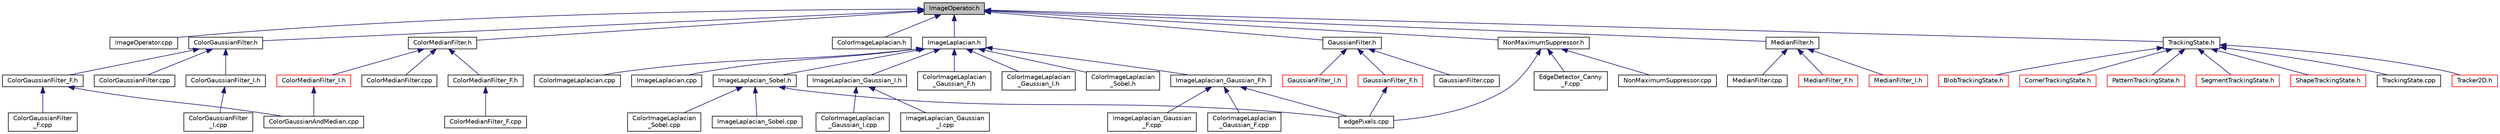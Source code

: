 digraph "ImageOperator.h"
{
  edge [fontname="Helvetica",fontsize="10",labelfontname="Helvetica",labelfontsize="10"];
  node [fontname="Helvetica",fontsize="10",shape=record];
  Node1 [label="ImageOperator.h",height=0.2,width=0.4,color="black", fillcolor="grey75", style="filled", fontcolor="black"];
  Node1 -> Node2 [dir="back",color="midnightblue",fontsize="10",style="solid",fontname="Helvetica"];
  Node2 [label="ImageOperator.cpp",height=0.2,width=0.4,color="black", fillcolor="white", style="filled",URL="$ImageOperator_8cpp.html"];
  Node1 -> Node3 [dir="back",color="midnightblue",fontsize="10",style="solid",fontname="Helvetica"];
  Node3 [label="ColorGaussianFilter.h",height=0.2,width=0.4,color="black", fillcolor="white", style="filled",URL="$ColorGaussianFilter_8h.html"];
  Node3 -> Node4 [dir="back",color="midnightblue",fontsize="10",style="solid",fontname="Helvetica"];
  Node4 [label="ColorGaussianFilter.cpp",height=0.2,width=0.4,color="black", fillcolor="white", style="filled",URL="$ColorGaussianFilter_8cpp.html"];
  Node3 -> Node5 [dir="back",color="midnightblue",fontsize="10",style="solid",fontname="Helvetica"];
  Node5 [label="ColorGaussianFilter_F.h",height=0.2,width=0.4,color="black", fillcolor="white", style="filled",URL="$ColorGaussianFilter__F_8h.html"];
  Node5 -> Node6 [dir="back",color="midnightblue",fontsize="10",style="solid",fontname="Helvetica"];
  Node6 [label="ColorGaussianFilter\l_F.cpp",height=0.2,width=0.4,color="black", fillcolor="white", style="filled",URL="$ColorGaussianFilter__F_8cpp.html"];
  Node5 -> Node7 [dir="back",color="midnightblue",fontsize="10",style="solid",fontname="Helvetica"];
  Node7 [label="ColorGaussianAndMedian.cpp",height=0.2,width=0.4,color="black", fillcolor="white", style="filled",URL="$ColorGaussianAndMedian_8cpp.html"];
  Node3 -> Node8 [dir="back",color="midnightblue",fontsize="10",style="solid",fontname="Helvetica"];
  Node8 [label="ColorGaussianFilter_I.h",height=0.2,width=0.4,color="black", fillcolor="white", style="filled",URL="$ColorGaussianFilter__I_8h.html"];
  Node8 -> Node9 [dir="back",color="midnightblue",fontsize="10",style="solid",fontname="Helvetica"];
  Node9 [label="ColorGaussianFilter\l_I.cpp",height=0.2,width=0.4,color="black", fillcolor="white", style="filled",URL="$ColorGaussianFilter__I_8cpp.html"];
  Node1 -> Node10 [dir="back",color="midnightblue",fontsize="10",style="solid",fontname="Helvetica"];
  Node10 [label="ColorImageLaplacian.h",height=0.2,width=0.4,color="black", fillcolor="white", style="filled",URL="$ColorImageLaplacian_8h.html"];
  Node1 -> Node11 [dir="back",color="midnightblue",fontsize="10",style="solid",fontname="Helvetica"];
  Node11 [label="ImageLaplacian.h",height=0.2,width=0.4,color="black", fillcolor="white", style="filled",URL="$ImageLaplacian_8h.html"];
  Node11 -> Node12 [dir="back",color="midnightblue",fontsize="10",style="solid",fontname="Helvetica"];
  Node12 [label="ColorImageLaplacian.cpp",height=0.2,width=0.4,color="black", fillcolor="white", style="filled",URL="$ColorImageLaplacian_8cpp.html"];
  Node11 -> Node13 [dir="back",color="midnightblue",fontsize="10",style="solid",fontname="Helvetica"];
  Node13 [label="ImageLaplacian.cpp",height=0.2,width=0.4,color="black", fillcolor="white", style="filled",URL="$ImageLaplacian_8cpp.html"];
  Node11 -> Node14 [dir="back",color="midnightblue",fontsize="10",style="solid",fontname="Helvetica"];
  Node14 [label="ColorImageLaplacian\l_Gaussian_F.h",height=0.2,width=0.4,color="black", fillcolor="white", style="filled",URL="$ColorImageLaplacian__Gaussian__F_8h.html"];
  Node11 -> Node15 [dir="back",color="midnightblue",fontsize="10",style="solid",fontname="Helvetica"];
  Node15 [label="ColorImageLaplacian\l_Gaussian_I.h",height=0.2,width=0.4,color="black", fillcolor="white", style="filled",URL="$ColorImageLaplacian__Gaussian__I_8h.html"];
  Node11 -> Node16 [dir="back",color="midnightblue",fontsize="10",style="solid",fontname="Helvetica"];
  Node16 [label="ColorImageLaplacian\l_Sobel.h",height=0.2,width=0.4,color="black", fillcolor="white", style="filled",URL="$ColorImageLaplacian__Sobel_8h.html"];
  Node11 -> Node17 [dir="back",color="midnightblue",fontsize="10",style="solid",fontname="Helvetica"];
  Node17 [label="ImageLaplacian_Gaussian_F.h",height=0.2,width=0.4,color="black", fillcolor="white", style="filled",URL="$ImageLaplacian__Gaussian__F_8h.html"];
  Node17 -> Node18 [dir="back",color="midnightblue",fontsize="10",style="solid",fontname="Helvetica"];
  Node18 [label="ColorImageLaplacian\l_Gaussian_F.cpp",height=0.2,width=0.4,color="black", fillcolor="white", style="filled",URL="$ColorImageLaplacian__Gaussian__F_8cpp.html"];
  Node17 -> Node19 [dir="back",color="midnightblue",fontsize="10",style="solid",fontname="Helvetica"];
  Node19 [label="ImageLaplacian_Gaussian\l_F.cpp",height=0.2,width=0.4,color="black", fillcolor="white", style="filled",URL="$ImageLaplacian__Gaussian__F_8cpp.html"];
  Node17 -> Node20 [dir="back",color="midnightblue",fontsize="10",style="solid",fontname="Helvetica"];
  Node20 [label="edgePixels.cpp",height=0.2,width=0.4,color="black", fillcolor="white", style="filled",URL="$edgePixels_8cpp.html"];
  Node11 -> Node21 [dir="back",color="midnightblue",fontsize="10",style="solid",fontname="Helvetica"];
  Node21 [label="ImageLaplacian_Gaussian_I.h",height=0.2,width=0.4,color="black", fillcolor="white", style="filled",URL="$ImageLaplacian__Gaussian__I_8h.html"];
  Node21 -> Node22 [dir="back",color="midnightblue",fontsize="10",style="solid",fontname="Helvetica"];
  Node22 [label="ColorImageLaplacian\l_Gaussian_I.cpp",height=0.2,width=0.4,color="black", fillcolor="white", style="filled",URL="$ColorImageLaplacian__Gaussian__I_8cpp.html"];
  Node21 -> Node23 [dir="back",color="midnightblue",fontsize="10",style="solid",fontname="Helvetica"];
  Node23 [label="ImageLaplacian_Gaussian\l_I.cpp",height=0.2,width=0.4,color="black", fillcolor="white", style="filled",URL="$ImageLaplacian__Gaussian__I_8cpp.html"];
  Node11 -> Node24 [dir="back",color="midnightblue",fontsize="10",style="solid",fontname="Helvetica"];
  Node24 [label="ImageLaplacian_Sobel.h",height=0.2,width=0.4,color="black", fillcolor="white", style="filled",URL="$ImageLaplacian__Sobel_8h.html"];
  Node24 -> Node25 [dir="back",color="midnightblue",fontsize="10",style="solid",fontname="Helvetica"];
  Node25 [label="ColorImageLaplacian\l_Sobel.cpp",height=0.2,width=0.4,color="black", fillcolor="white", style="filled",URL="$ColorImageLaplacian__Sobel_8cpp.html"];
  Node24 -> Node26 [dir="back",color="midnightblue",fontsize="10",style="solid",fontname="Helvetica"];
  Node26 [label="ImageLaplacian_Sobel.cpp",height=0.2,width=0.4,color="black", fillcolor="white", style="filled",URL="$ImageLaplacian__Sobel_8cpp.html"];
  Node24 -> Node20 [dir="back",color="midnightblue",fontsize="10",style="solid",fontname="Helvetica"];
  Node1 -> Node27 [dir="back",color="midnightblue",fontsize="10",style="solid",fontname="Helvetica"];
  Node27 [label="ColorMedianFilter.h",height=0.2,width=0.4,color="black", fillcolor="white", style="filled",URL="$ColorMedianFilter_8h.html"];
  Node27 -> Node28 [dir="back",color="midnightblue",fontsize="10",style="solid",fontname="Helvetica"];
  Node28 [label="ColorMedianFilter.cpp",height=0.2,width=0.4,color="black", fillcolor="white", style="filled",URL="$ColorMedianFilter_8cpp.html"];
  Node27 -> Node29 [dir="back",color="midnightblue",fontsize="10",style="solid",fontname="Helvetica"];
  Node29 [label="ColorMedianFilter_F.h",height=0.2,width=0.4,color="black", fillcolor="white", style="filled",URL="$ColorMedianFilter__F_8h.html"];
  Node29 -> Node30 [dir="back",color="midnightblue",fontsize="10",style="solid",fontname="Helvetica"];
  Node30 [label="ColorMedianFilter_F.cpp",height=0.2,width=0.4,color="black", fillcolor="white", style="filled",URL="$ColorMedianFilter__F_8cpp.html"];
  Node27 -> Node31 [dir="back",color="midnightblue",fontsize="10",style="solid",fontname="Helvetica"];
  Node31 [label="ColorMedianFilter_I.h",height=0.2,width=0.4,color="red", fillcolor="white", style="filled",URL="$ColorMedianFilter__I_8h.html"];
  Node31 -> Node7 [dir="back",color="midnightblue",fontsize="10",style="solid",fontname="Helvetica"];
  Node1 -> Node32 [dir="back",color="midnightblue",fontsize="10",style="solid",fontname="Helvetica"];
  Node32 [label="GaussianFilter.h",height=0.2,width=0.4,color="black", fillcolor="white", style="filled",URL="$GaussianFilter_8h.html"];
  Node32 -> Node33 [dir="back",color="midnightblue",fontsize="10",style="solid",fontname="Helvetica"];
  Node33 [label="GaussianFilter.cpp",height=0.2,width=0.4,color="black", fillcolor="white", style="filled",URL="$GaussianFilter_8cpp.html"];
  Node32 -> Node34 [dir="back",color="midnightblue",fontsize="10",style="solid",fontname="Helvetica"];
  Node34 [label="GaussianFilter_F.h",height=0.2,width=0.4,color="red", fillcolor="white", style="filled",URL="$GaussianFilter__F_8h.html"];
  Node34 -> Node20 [dir="back",color="midnightblue",fontsize="10",style="solid",fontname="Helvetica"];
  Node32 -> Node35 [dir="back",color="midnightblue",fontsize="10",style="solid",fontname="Helvetica"];
  Node35 [label="GaussianFilter_I.h",height=0.2,width=0.4,color="red", fillcolor="white", style="filled",URL="$GaussianFilter__I_8h.html"];
  Node1 -> Node36 [dir="back",color="midnightblue",fontsize="10",style="solid",fontname="Helvetica"];
  Node36 [label="MedianFilter.h",height=0.2,width=0.4,color="black", fillcolor="white", style="filled",URL="$MedianFilter_8h.html"];
  Node36 -> Node37 [dir="back",color="midnightblue",fontsize="10",style="solid",fontname="Helvetica"];
  Node37 [label="MedianFilter.cpp",height=0.2,width=0.4,color="black", fillcolor="white", style="filled",URL="$MedianFilter_8cpp.html"];
  Node36 -> Node38 [dir="back",color="midnightblue",fontsize="10",style="solid",fontname="Helvetica"];
  Node38 [label="MedianFilter_F.h",height=0.2,width=0.4,color="red", fillcolor="white", style="filled",URL="$MedianFilter__F_8h.html"];
  Node36 -> Node39 [dir="back",color="midnightblue",fontsize="10",style="solid",fontname="Helvetica"];
  Node39 [label="MedianFilter_I.h",height=0.2,width=0.4,color="red", fillcolor="white", style="filled",URL="$MedianFilter__I_8h.html"];
  Node1 -> Node40 [dir="back",color="midnightblue",fontsize="10",style="solid",fontname="Helvetica"];
  Node40 [label="NonMaximumSuppressor.h",height=0.2,width=0.4,color="black", fillcolor="white", style="filled",URL="$NonMaximumSuppressor_8h.html"];
  Node40 -> Node41 [dir="back",color="midnightblue",fontsize="10",style="solid",fontname="Helvetica"];
  Node41 [label="EdgeDetector_Canny\l_F.cpp",height=0.2,width=0.4,color="black", fillcolor="white", style="filled",URL="$EdgeDetector__Canny__F_8cpp.html"];
  Node40 -> Node42 [dir="back",color="midnightblue",fontsize="10",style="solid",fontname="Helvetica"];
  Node42 [label="NonMaximumSuppressor.cpp",height=0.2,width=0.4,color="black", fillcolor="white", style="filled",URL="$NonMaximumSuppressor_8cpp.html"];
  Node40 -> Node20 [dir="back",color="midnightblue",fontsize="10",style="solid",fontname="Helvetica"];
  Node1 -> Node43 [dir="back",color="midnightblue",fontsize="10",style="solid",fontname="Helvetica"];
  Node43 [label="TrackingState.h",height=0.2,width=0.4,color="black", fillcolor="white", style="filled",URL="$TrackingState_8h.html"];
  Node43 -> Node44 [dir="back",color="midnightblue",fontsize="10",style="solid",fontname="Helvetica"];
  Node44 [label="TrackingState.cpp",height=0.2,width=0.4,color="black", fillcolor="white", style="filled",URL="$TrackingState_8cpp.html"];
  Node43 -> Node45 [dir="back",color="midnightblue",fontsize="10",style="solid",fontname="Helvetica"];
  Node45 [label="Tracker2D.h",height=0.2,width=0.4,color="red", fillcolor="white", style="filled",URL="$Tracker2D_8h.html"];
  Node43 -> Node46 [dir="back",color="midnightblue",fontsize="10",style="solid",fontname="Helvetica"];
  Node46 [label="BlobTrackingState.h",height=0.2,width=0.4,color="red", fillcolor="white", style="filled",URL="$BlobTrackingState_8h.html"];
  Node43 -> Node47 [dir="back",color="midnightblue",fontsize="10",style="solid",fontname="Helvetica"];
  Node47 [label="CornerTrackingState.h",height=0.2,width=0.4,color="red", fillcolor="white", style="filled",URL="$CornerTrackingState_8h.html"];
  Node43 -> Node48 [dir="back",color="midnightblue",fontsize="10",style="solid",fontname="Helvetica"];
  Node48 [label="PatternTrackingState.h",height=0.2,width=0.4,color="red", fillcolor="white", style="filled",URL="$PatternTrackingState_8h.html"];
  Node43 -> Node49 [dir="back",color="midnightblue",fontsize="10",style="solid",fontname="Helvetica"];
  Node49 [label="SegmentTrackingState.h",height=0.2,width=0.4,color="red", fillcolor="white", style="filled",URL="$SegmentTrackingState_8h.html"];
  Node43 -> Node50 [dir="back",color="midnightblue",fontsize="10",style="solid",fontname="Helvetica"];
  Node50 [label="ShapeTrackingState.h",height=0.2,width=0.4,color="red", fillcolor="white", style="filled",URL="$ShapeTrackingState_8h.html"];
}
